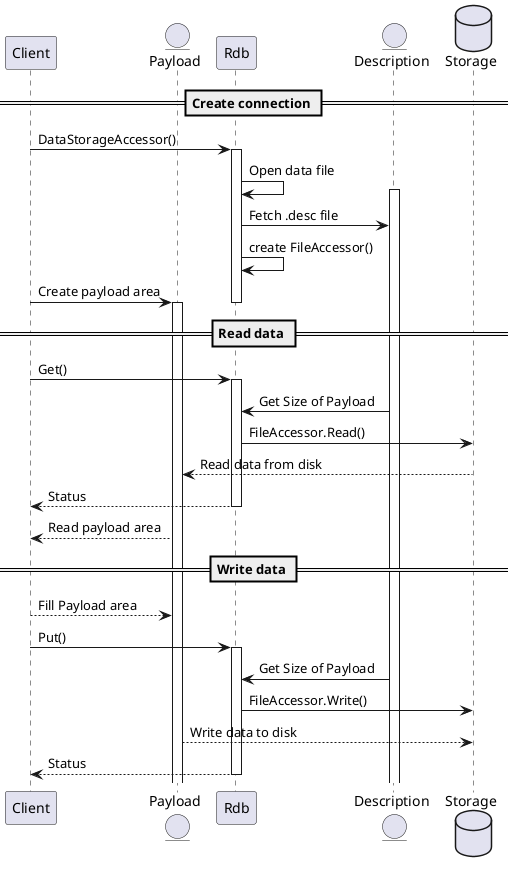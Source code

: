 @startuml


participant  Client
Entity       Payload
participant  Rdb
Entity       Description
database     Storage

== Create connection ==

Client -> Rdb : DataStorageAccessor()
Activate Rdb
Rdb -> Rdb: Open data file
Activate Description
Rdb -> Description : Fetch .desc file
Rdb -> Rdb : create FileAccessor()
Client -> Payload: Create payload area
deactivate Rdb
Activate Payload

== Read data ==

Client -> Rdb : Get()
Activate Rdb
Description -> Rdb : Get Size of Payload
Rdb -> Storage : FileAccessor.Read()
Storage --> Payload : Read data from disk
Rdb --> Client : Status
deactivate Rdb
Payload --> Client : Read payload area


== Write data ==

Client --> Payload: Fill Payload area
Client -> Rdb: Put()
Activate Rdb
Description -> Rdb : Get Size of Payload
Rdb -> Storage : FileAccessor.Write()
Payload --> Storage: Write data to disk
Rdb --> Client : Status
deactivate Rdb

@enduml